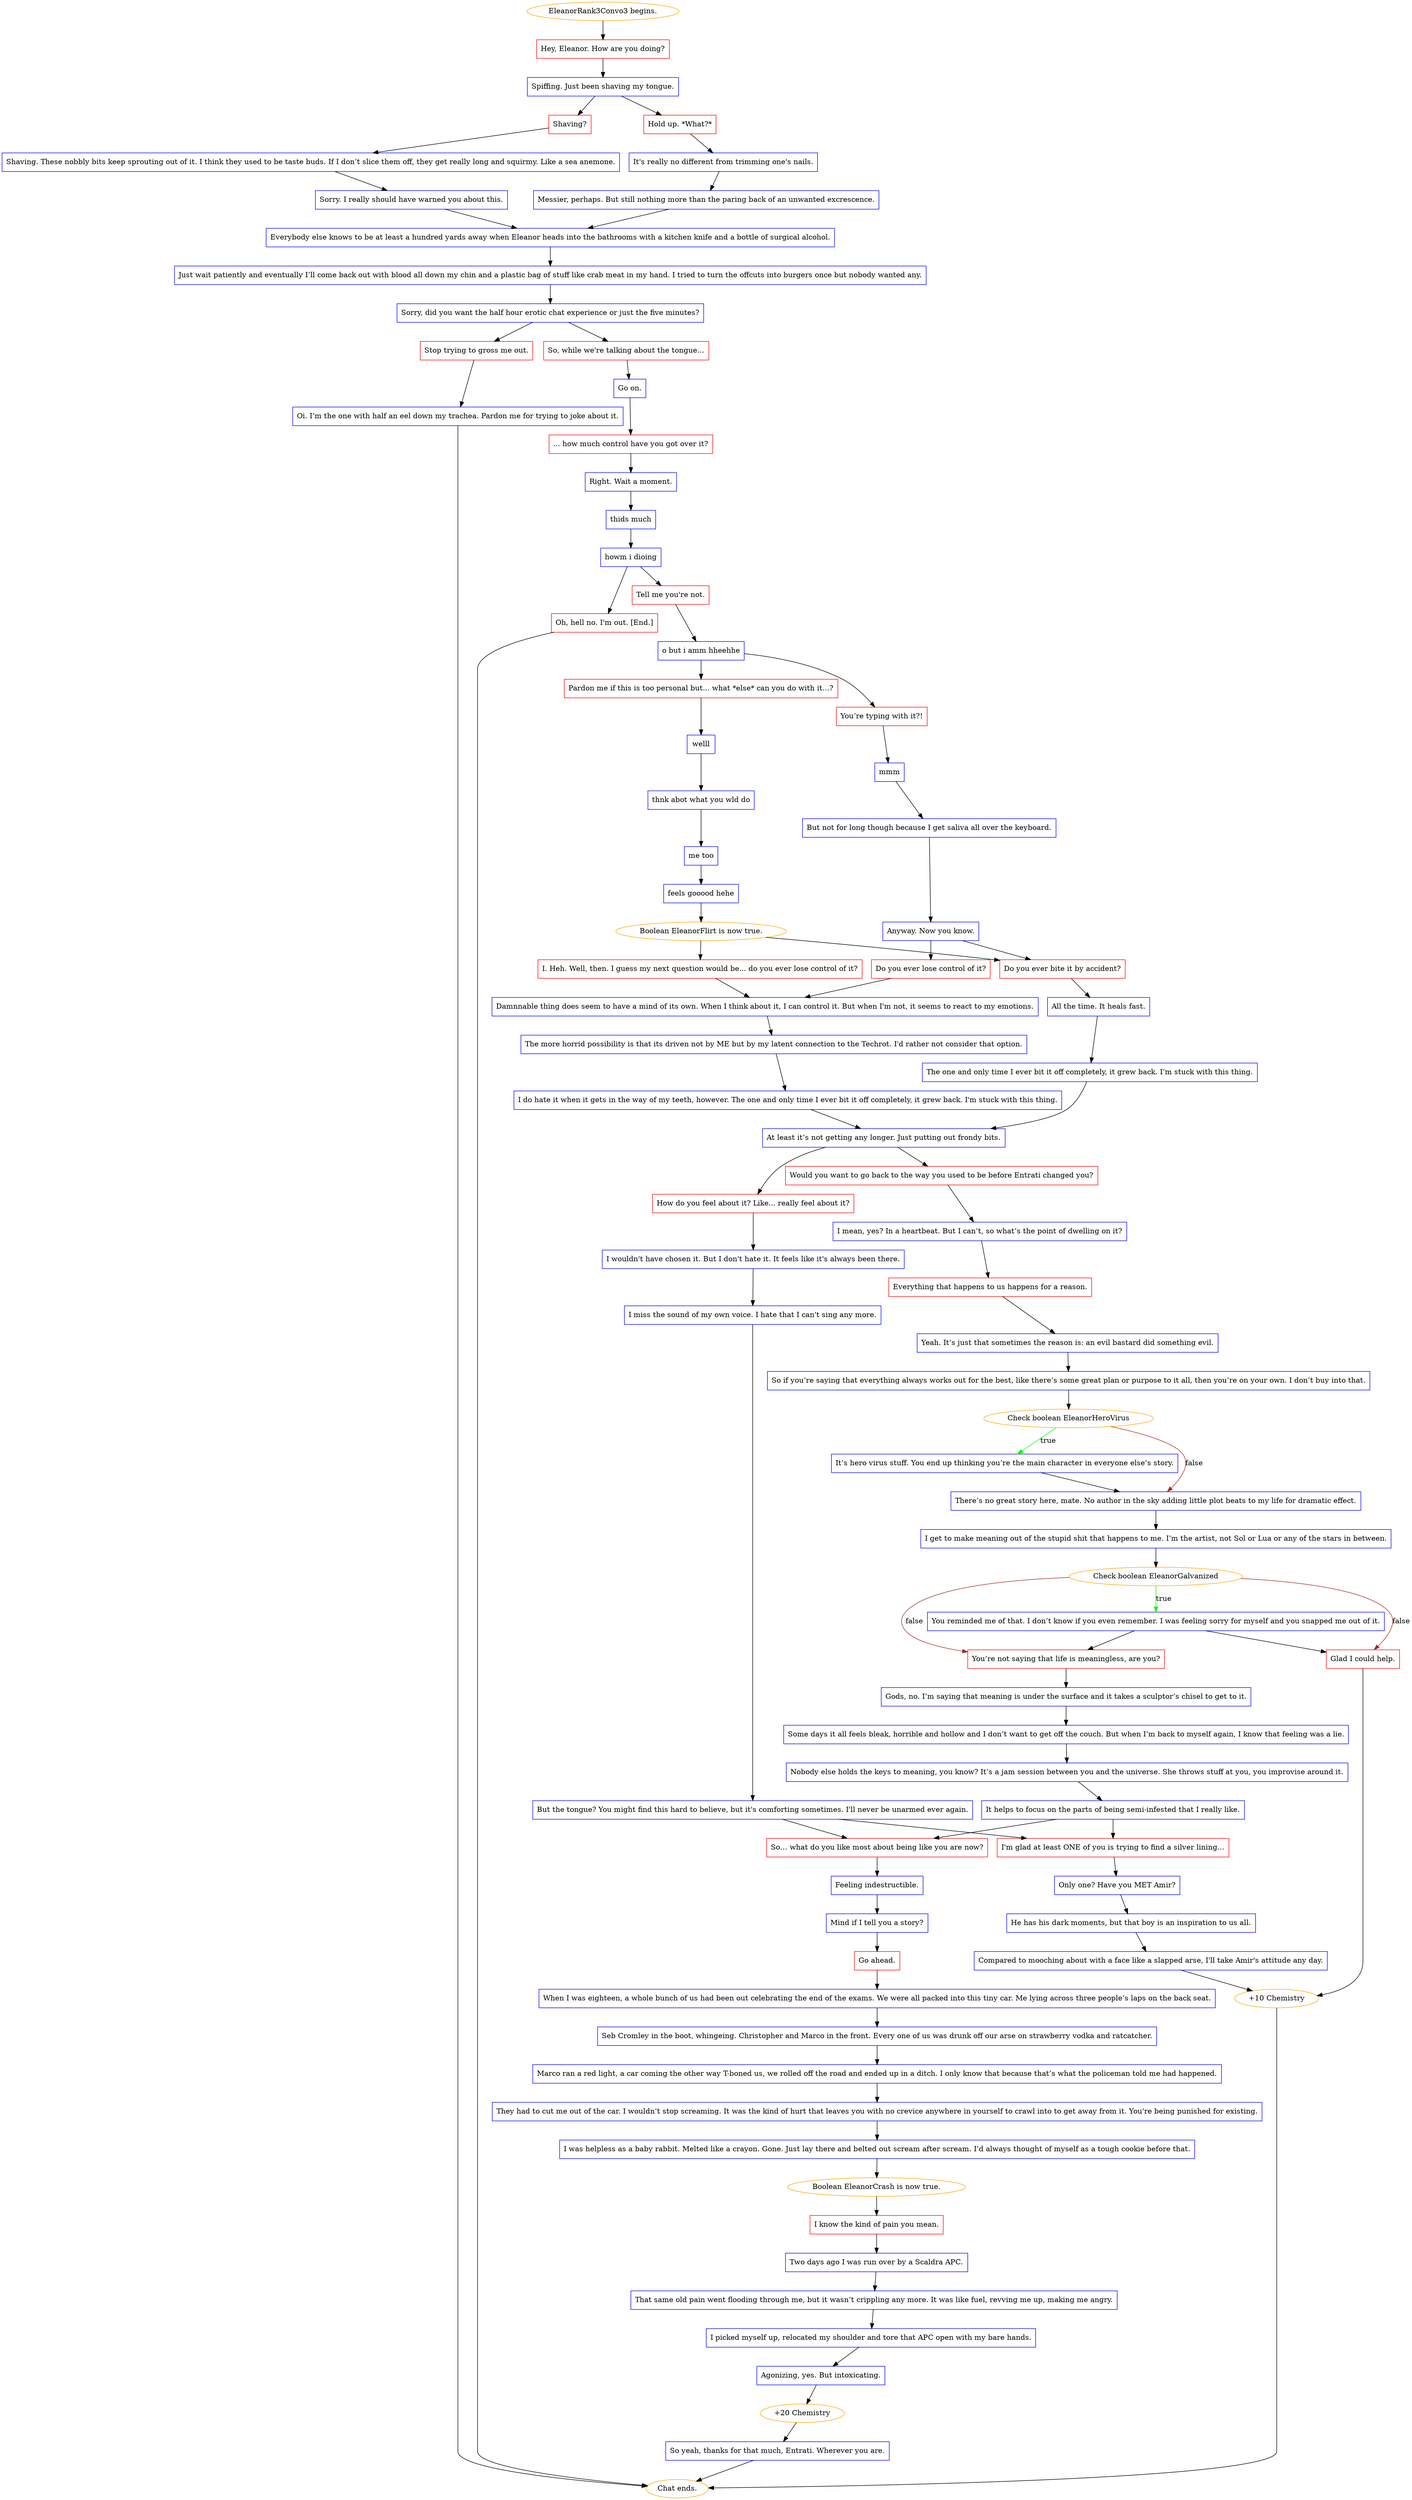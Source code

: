 digraph {
	"EleanorRank3Convo3 begins." [color=orange];
		"EleanorRank3Convo3 begins." -> j31241368;
	j31241368 [label="Hey, Eleanor. How are you doing?",shape=box,color=red];
		j31241368 -> j453959480;
	j453959480 [label="Spiffing. Just been shaving my tongue.",shape=box,color=blue];
		j453959480 -> j3800916982;
		j453959480 -> j4078762378;
	j3800916982 [label="Shaving?",shape=box,color=red];
		j3800916982 -> j3432919787;
	j4078762378 [label="Hold up. *What?*",shape=box,color=red];
		j4078762378 -> j164900666;
	j3432919787 [label="Shaving. These nobbly bits keep sprouting out of it. I think they used to be taste buds. If I don’t slice them off, they get really long and squirmy. Like a sea anemone.",shape=box,color=blue];
		j3432919787 -> j1216258983;
	j164900666 [label="It's really no different from trimming one's nails.",shape=box,color=blue];
		j164900666 -> j3704538443;
	j1216258983 [label="Sorry. I really should have warned you about this.",shape=box,color=blue];
		j1216258983 -> j3497744993;
	j3704538443 [label="Messier, perhaps. But still nothing more than the paring back of an unwanted excrescence.",shape=box,color=blue];
		j3704538443 -> j3497744993;
	j3497744993 [label="Everybody else knows to be at least a hundred yards away when Eleanor heads into the bathrooms with a kitchen knife and a bottle of surgical alcohol.",shape=box,color=blue];
		j3497744993 -> j4227934913;
	j4227934913 [label="Just wait patiently and eventually I’ll come back out with blood all down my chin and a plastic bag of stuff like crab meat in my hand. I tried to turn the offcuts into burgers once but nobody wanted any.",shape=box,color=blue];
		j4227934913 -> j1338136948;
	j1338136948 [label="Sorry, did you want the half hour erotic chat experience or just the five minutes?",shape=box,color=blue];
		j1338136948 -> j181831084;
		j1338136948 -> j426604088;
	j181831084 [label="Stop trying to gross me out.",shape=box,color=red];
		j181831084 -> j1026374146;
	j426604088 [label="So, while we're talking about the tongue...",shape=box,color=red];
		j426604088 -> j4045872212;
	j1026374146 [label="Oi. I’m the one with half an eel down my trachea. Pardon me for trying to joke about it.",shape=box,color=blue];
		j1026374146 -> "Chat ends.";
	j4045872212 [label="Go on.",shape=box,color=blue];
		j4045872212 -> j580070533;
	"Chat ends." [color=orange];
	j580070533 [label="... how much control have you got over it?",shape=box,color=red];
		j580070533 -> j3409334362;
	j3409334362 [label="Right. Wait a moment.",shape=box,color=blue];
		j3409334362 -> j1270259204;
	j1270259204 [label="thids much",shape=box,color=blue];
		j1270259204 -> j1889502968;
	j1889502968 [label="howm i dioing",shape=box,color=blue];
		j1889502968 -> j1642418937;
		j1889502968 -> j380271732;
	j1642418937 [label="Tell me you're not.",shape=box,color=red];
		j1642418937 -> j1279750483;
	j380271732 [label="Oh, hell no. I'm out. [End.]",shape=box,color=red];
		j380271732 -> "Chat ends.";
	j1279750483 [label="o but i amm hheehhe",shape=box,color=blue];
		j1279750483 -> j1353879909;
		j1279750483 -> j3523688877;
	j1353879909 [label="You’re typing with it?!",shape=box,color=red];
		j1353879909 -> j2338764444;
	j3523688877 [label="Pardon me if this is too personal but... what *else* can you do with it...?",shape=box,color=red];
		j3523688877 -> j4242405354;
	j2338764444 [label="mmm",shape=box,color=blue];
		j2338764444 -> j3923168273;
	j4242405354 [label="welll",shape=box,color=blue];
		j4242405354 -> j2478709841;
	j3923168273 [label="But not for long though because I get saliva all over the keyboard.",shape=box,color=blue];
		j3923168273 -> j1933666411;
	j2478709841 [label="thnk abot what you wld do",shape=box,color=blue];
		j2478709841 -> j640968799;
	j1933666411 [label="Anyway. Now you know.",shape=box,color=blue];
		j1933666411 -> j3661336098;
		j1933666411 -> j406096916;
	j640968799 [label="me too",shape=box,color=blue];
		j640968799 -> j2783003197;
	j3661336098 [label="Do you ever lose control of it?",shape=box,color=red];
		j3661336098 -> j1997671012;
	j406096916 [label="Do you ever bite it by accident?",shape=box,color=red];
		j406096916 -> j281865398;
	j2783003197 [label="feels gooood hehe",shape=box,color=blue];
		j2783003197 -> j1690820892;
	j1997671012 [label="Damnnable thing does seem to have a mind of its own. When I think about it, I can control it. But when I'm not, it seems to react to my emotions.",shape=box,color=blue];
		j1997671012 -> j2671648115;
	j281865398 [label="All the time. It heals fast.",shape=box,color=blue];
		j281865398 -> j1262564115;
	j1690820892 [label="Boolean EleanorFlirt is now true.",color=orange];
		j1690820892 -> j403654588;
		j1690820892 -> j406096916;
	j2671648115 [label="The more horrid possibility is that its driven not by ME but by my latent connection to the Techrot. I'd rather not consider that option.",shape=box,color=blue];
		j2671648115 -> j2402553299;
	j1262564115 [label="The one and only time I ever bit it off completely, it grew back. I’m stuck with this thing.",shape=box,color=blue];
		j1262564115 -> j877828210;
	j403654588 [label="I. Heh. Well, then. I guess my next question would be... do you ever lose control of it?",shape=box,color=red];
		j403654588 -> j1997671012;
	j2402553299 [label="I do hate it when it gets in the way of my teeth, however. The one and only time I ever bit it off completely, it grew back. I'm stuck with this thing.",shape=box,color=blue];
		j2402553299 -> j877828210;
	j877828210 [label="At least it’s not getting any longer. Just putting out frondy bits.",shape=box,color=blue];
		j877828210 -> j2439716389;
		j877828210 -> j2541396740;
	j2439716389 [label="Would you want to go back to the way you used to be before Entrati changed you?",shape=box,color=red];
		j2439716389 -> j3622042561;
	j2541396740 [label="How do you feel about it? Like... really feel about it?",shape=box,color=red];
		j2541396740 -> j2111758857;
	j3622042561 [label="I mean, yes? In a heartbeat. But I can’t, so what’s the point of dwelling on it?",shape=box,color=blue];
		j3622042561 -> j2860079196;
	j2111758857 [label="I wouldn't have chosen it. But I don't hate it. It feels like it's always been there.",shape=box,color=blue];
		j2111758857 -> j4253242807;
	j2860079196 [label="Everything that happens to us happens for a reason.",shape=box,color=red];
		j2860079196 -> j3426842580;
	j4253242807 [label="I miss the sound of my own voice. I hate that I can't sing any more.",shape=box,color=blue];
		j4253242807 -> j2388353218;
	j3426842580 [label="Yeah. It’s just that sometimes the reason is: an evil bastard did something evil.",shape=box,color=blue];
		j3426842580 -> j161167016;
	j2388353218 [label="But the tongue? You might find this hard to believe, but it's comforting sometimes. I'll never be unarmed ever again.",shape=box,color=blue];
		j2388353218 -> j224368717;
		j2388353218 -> j3323780948;
	j161167016 [label="So if you’re saying that everything always works out for the best, like there’s some great plan or purpose to it all, then you’re on your own. I don’t buy into that.",shape=box,color=blue];
		j161167016 -> j4020369202;
	j224368717 [label="So… what do you like most about being like you are now?",shape=box,color=red];
		j224368717 -> j3503410981;
	j3323780948 [label="I'm glad at least ONE of you is trying to find a silver lining...",shape=box,color=red];
		j3323780948 -> j242388024;
	j4020369202 [label="Check boolean EleanorHeroVirus",color=orange];
		j4020369202 -> j4061394068 [label=true,color=green];
		j4020369202 -> j738761622 [label=false,color=brown];
	j3503410981 [label="Feeling indestructible.",shape=box,color=blue];
		j3503410981 -> j1740548002;
	j242388024 [label="Only one? Have you MET Amir?",shape=box,color=blue];
		j242388024 -> j2291839151;
	j4061394068 [label="It’s hero virus stuff. You end up thinking you’re the main character in everyone else’s story.",shape=box,color=blue];
		j4061394068 -> j738761622;
	j738761622 [label="There’s no great story here, mate. No author in the sky adding little plot beats to my life for dramatic effect.",shape=box,color=blue];
		j738761622 -> j575305581;
	j1740548002 [label="Mind if I tell you a story?",shape=box,color=blue];
		j1740548002 -> j1007412633;
	j2291839151 [label="He has his dark moments, but that boy is an inspiration to us all.",shape=box,color=blue];
		j2291839151 -> j2906370860;
	j575305581 [label="I get to make meaning out of the stupid shit that happens to me. I’m the artist, not Sol or Lua or any of the stars in between.",shape=box,color=blue];
		j575305581 -> j3506333604;
	j1007412633 [label="Go ahead.",shape=box,color=red];
		j1007412633 -> j2275593909;
	j2906370860 [label="Compared to mooching about with a face like a slapped arse, I'll take Amir's attitude any day.",shape=box,color=blue];
		j2906370860 -> j1470630329;
	j3506333604 [label="Check boolean EleanorGalvanized",color=orange];
		j3506333604 -> j666155617 [label=true,color=green];
		j3506333604 -> j3074148242 [label=false,color=brown];
		j3506333604 -> j2144927589 [label=false,color=brown];
	j2275593909 [label="When I was eighteen, a whole bunch of us had been out celebrating the end of the exams. We were all packed into this tiny car. Me lying across three people’s laps on the back seat.",shape=box,color=blue];
		j2275593909 -> j538657252;
	j1470630329 [label="+10 Chemistry",color=orange];
		j1470630329 -> "Chat ends.";
	j666155617 [label="You reminded me of that. I don’t know if you even remember. I was feeling sorry for myself and you snapped me out of it.",shape=box,color=blue];
		j666155617 -> j3074148242;
		j666155617 -> j2144927589;
	j3074148242 [label="Glad I could help.",shape=box,color=red];
		j3074148242 -> j1470630329;
	j2144927589 [label="You’re not saying that life is meaningless, are you?",shape=box,color=red];
		j2144927589 -> j3297877482;
	j538657252 [label="Seb Cromley in the boot, whingeing. Christopher and Marco in the front. Every one of us was drunk off our arse on strawberry vodka and ratcatcher.",shape=box,color=blue];
		j538657252 -> j2096092691;
	j3297877482 [label="Gods, no. I’m saying that meaning is under the surface and it takes a sculptor’s chisel to get to it.",shape=box,color=blue];
		j3297877482 -> j1099395805;
	j2096092691 [label="Marco ran a red light, a car coming the other way T-boned us, we rolled off the road and ended up in a ditch. I only know that because that’s what the policeman told me had happened.",shape=box,color=blue];
		j2096092691 -> j1857418234;
	j1099395805 [label="Some days it all feels bleak, horrible and hollow and I don’t want to get off the couch. But when I’m back to myself again, I know that feeling was a lie.",shape=box,color=blue];
		j1099395805 -> j3575163664;
	j1857418234 [label="They had to cut me out of the car. I wouldn’t stop screaming. It was the kind of hurt that leaves you with no crevice anywhere in yourself to crawl into to get away from it. You're being punished for existing.",shape=box,color=blue];
		j1857418234 -> j4055660583;
	j3575163664 [label="Nobody else holds the keys to meaning, you know? It’s a jam session between you and the universe. She throws stuff at you, you improvise around it.",shape=box,color=blue];
		j3575163664 -> j2966334579;
	j4055660583 [label="I was helpless as a baby rabbit. Melted like a crayon. Gone. Just lay there and belted out scream after scream. I’d always thought of myself as a tough cookie before that.",shape=box,color=blue];
		j4055660583 -> j2730917796;
	j2966334579 [label="It helps to focus on the parts of being semi-infested that I really like.",shape=box,color=blue];
		j2966334579 -> j224368717;
		j2966334579 -> j3323780948;
	j2730917796 [label="Boolean EleanorCrash is now true.",color=orange];
		j2730917796 -> j1511595973;
	j1511595973 [label="I know the kind of pain you mean.",shape=box,color=red];
		j1511595973 -> j4144927618;
	j4144927618 [label="Two days ago I was run over by a Scaldra APC.",shape=box,color=blue];
		j4144927618 -> j592217017;
	j592217017 [label="That same old pain went flooding through me, but it wasn’t crippling any more. It was like fuel, revving me up, making me angry.",shape=box,color=blue];
		j592217017 -> j2066180580;
	j2066180580 [label="I picked myself up, relocated my shoulder and tore that APC open with my bare hands.",shape=box,color=blue];
		j2066180580 -> j2595310214;
	j2595310214 [label="Agonizing, yes. But intoxicating.",shape=box,color=blue];
		j2595310214 -> j2662115260;
	j2662115260 [label="+20 Chemistry",color=orange];
		j2662115260 -> j412329400;
	j412329400 [label="So yeah, thanks for that much, Entrati. Wherever you are.",shape=box,color=blue];
		j412329400 -> "Chat ends.";
}